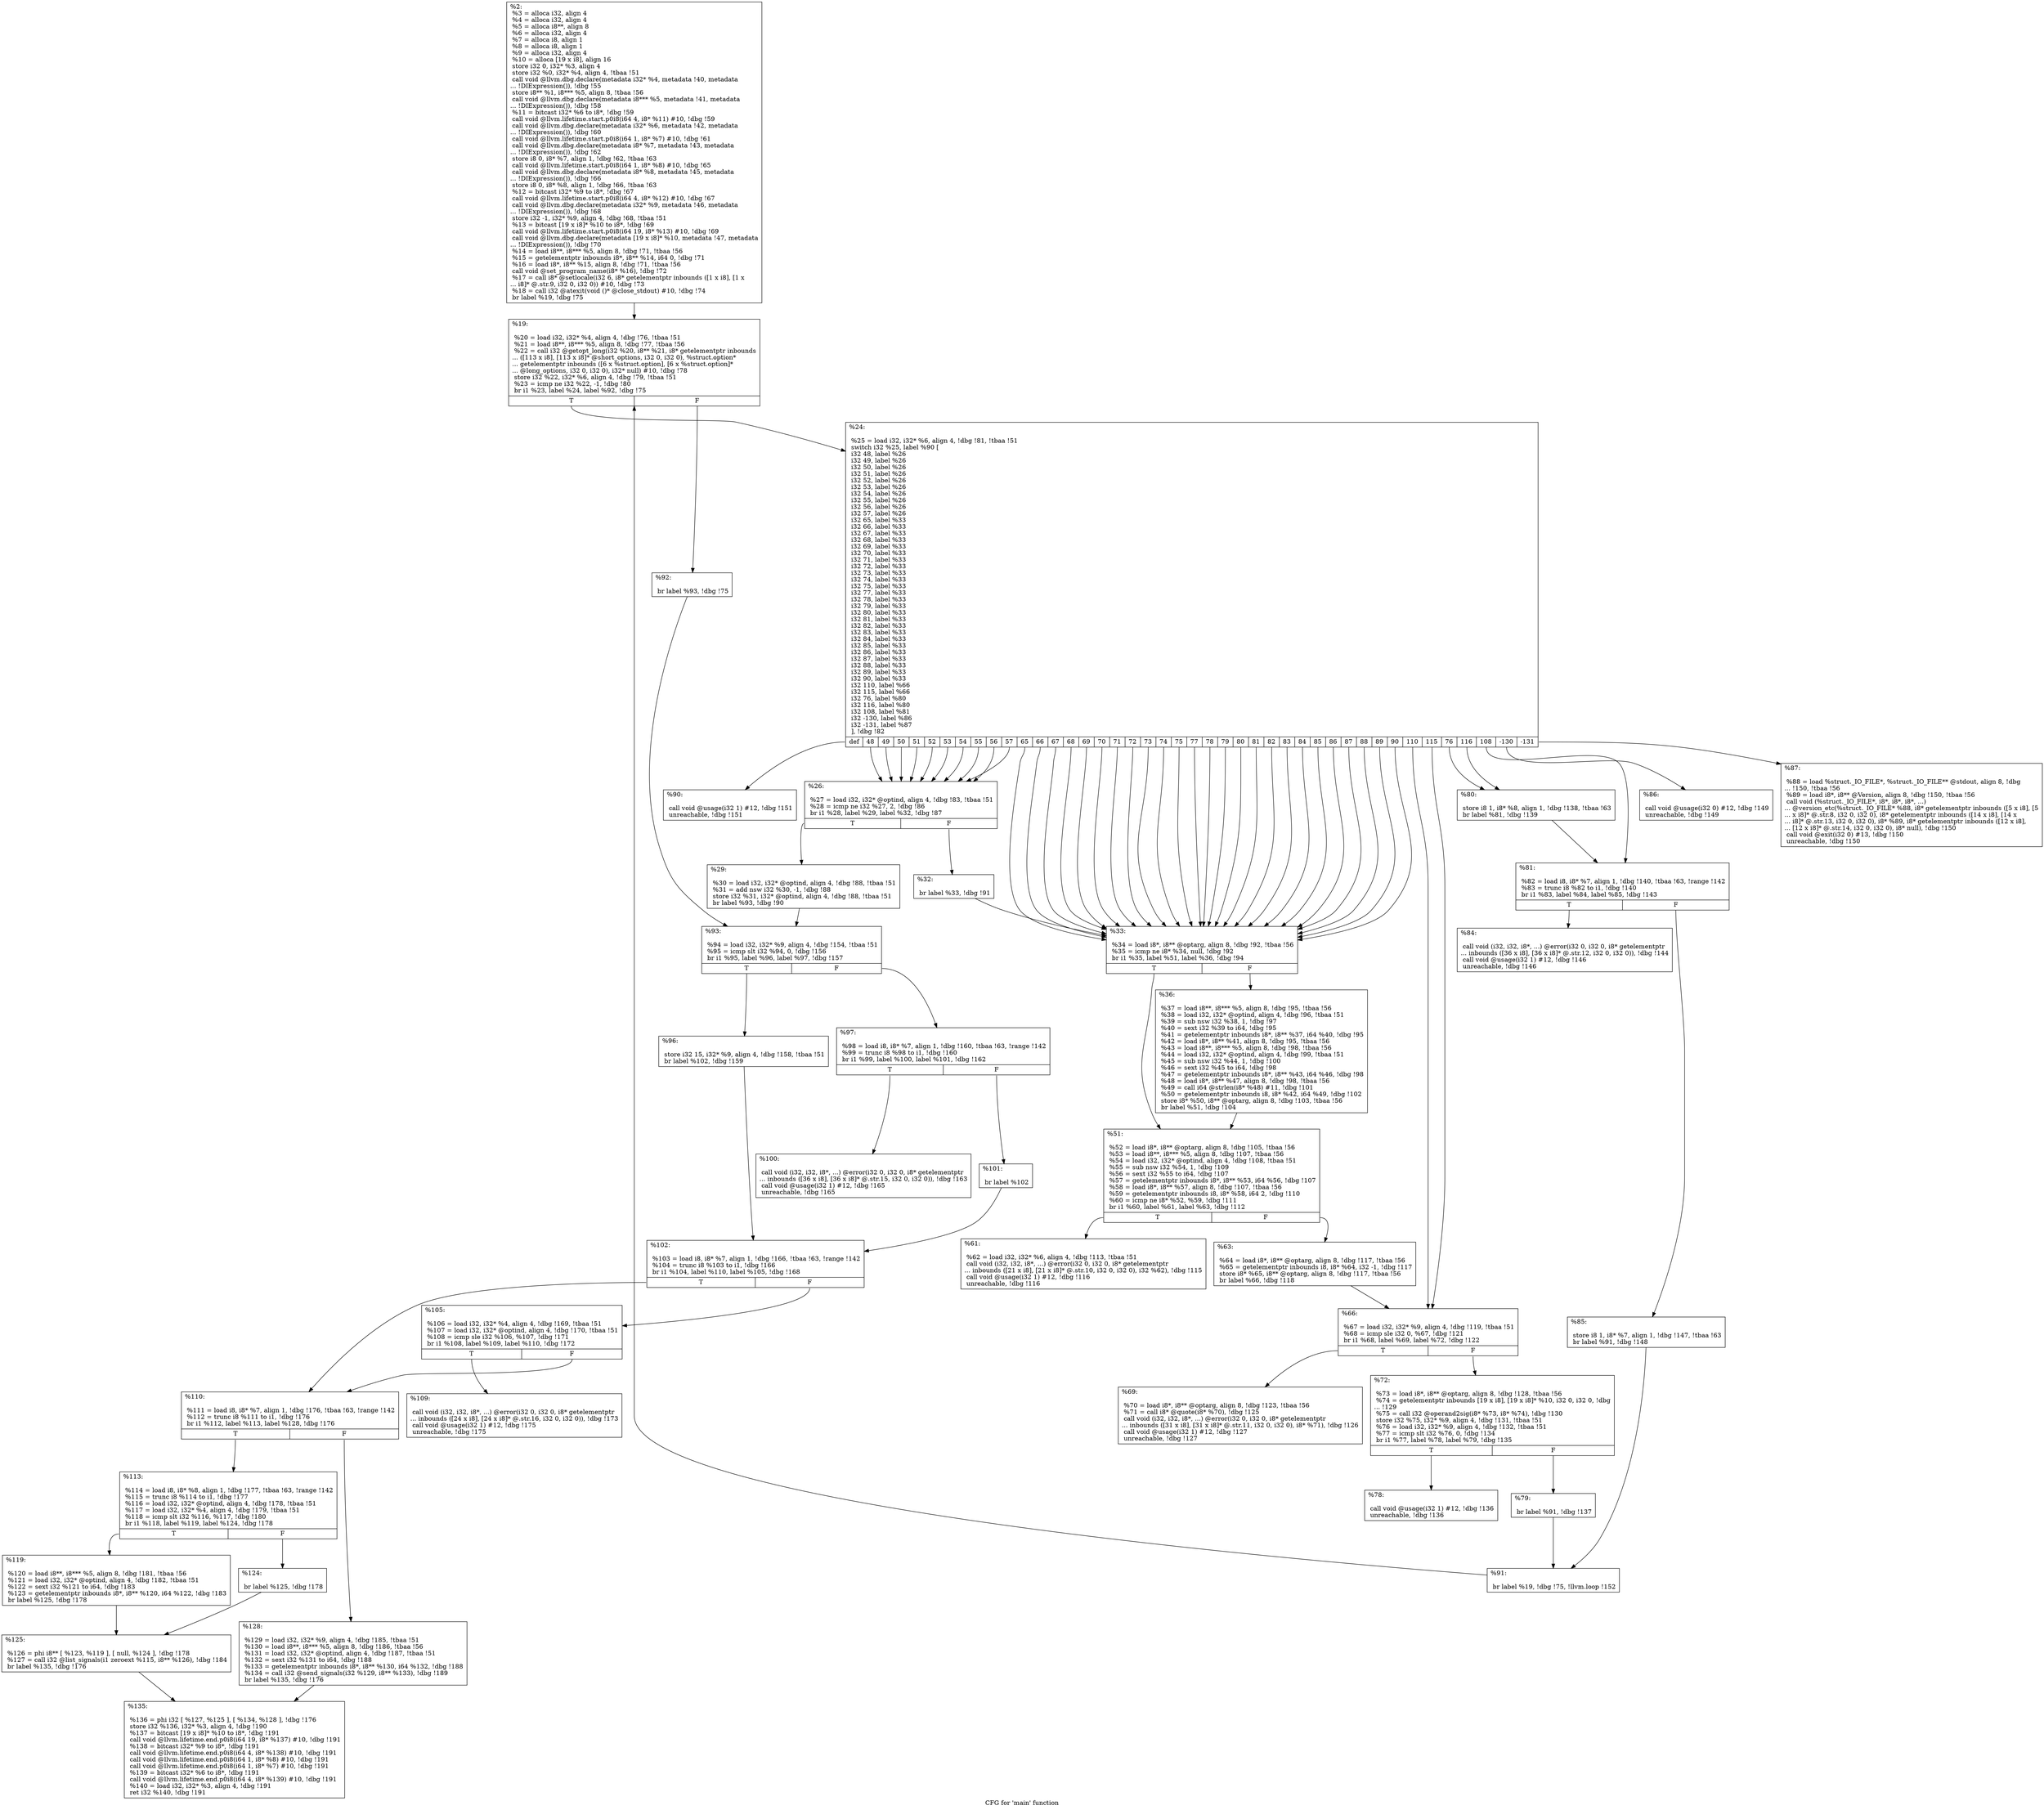 digraph "CFG for 'main' function" {
	label="CFG for 'main' function";

	Node0x1db5840 [shape=record,label="{%2:\l  %3 = alloca i32, align 4\l  %4 = alloca i32, align 4\l  %5 = alloca i8**, align 8\l  %6 = alloca i32, align 4\l  %7 = alloca i8, align 1\l  %8 = alloca i8, align 1\l  %9 = alloca i32, align 4\l  %10 = alloca [19 x i8], align 16\l  store i32 0, i32* %3, align 4\l  store i32 %0, i32* %4, align 4, !tbaa !51\l  call void @llvm.dbg.declare(metadata i32* %4, metadata !40, metadata\l... !DIExpression()), !dbg !55\l  store i8** %1, i8*** %5, align 8, !tbaa !56\l  call void @llvm.dbg.declare(metadata i8*** %5, metadata !41, metadata\l... !DIExpression()), !dbg !58\l  %11 = bitcast i32* %6 to i8*, !dbg !59\l  call void @llvm.lifetime.start.p0i8(i64 4, i8* %11) #10, !dbg !59\l  call void @llvm.dbg.declare(metadata i32* %6, metadata !42, metadata\l... !DIExpression()), !dbg !60\l  call void @llvm.lifetime.start.p0i8(i64 1, i8* %7) #10, !dbg !61\l  call void @llvm.dbg.declare(metadata i8* %7, metadata !43, metadata\l... !DIExpression()), !dbg !62\l  store i8 0, i8* %7, align 1, !dbg !62, !tbaa !63\l  call void @llvm.lifetime.start.p0i8(i64 1, i8* %8) #10, !dbg !65\l  call void @llvm.dbg.declare(metadata i8* %8, metadata !45, metadata\l... !DIExpression()), !dbg !66\l  store i8 0, i8* %8, align 1, !dbg !66, !tbaa !63\l  %12 = bitcast i32* %9 to i8*, !dbg !67\l  call void @llvm.lifetime.start.p0i8(i64 4, i8* %12) #10, !dbg !67\l  call void @llvm.dbg.declare(metadata i32* %9, metadata !46, metadata\l... !DIExpression()), !dbg !68\l  store i32 -1, i32* %9, align 4, !dbg !68, !tbaa !51\l  %13 = bitcast [19 x i8]* %10 to i8*, !dbg !69\l  call void @llvm.lifetime.start.p0i8(i64 19, i8* %13) #10, !dbg !69\l  call void @llvm.dbg.declare(metadata [19 x i8]* %10, metadata !47, metadata\l... !DIExpression()), !dbg !70\l  %14 = load i8**, i8*** %5, align 8, !dbg !71, !tbaa !56\l  %15 = getelementptr inbounds i8*, i8** %14, i64 0, !dbg !71\l  %16 = load i8*, i8** %15, align 8, !dbg !71, !tbaa !56\l  call void @set_program_name(i8* %16), !dbg !72\l  %17 = call i8* @setlocale(i32 6, i8* getelementptr inbounds ([1 x i8], [1 x\l... i8]* @.str.9, i32 0, i32 0)) #10, !dbg !73\l  %18 = call i32 @atexit(void ()* @close_stdout) #10, !dbg !74\l  br label %19, !dbg !75\l}"];
	Node0x1db5840 -> Node0x1db59e0;
	Node0x1db59e0 [shape=record,label="{%19:\l\l  %20 = load i32, i32* %4, align 4, !dbg !76, !tbaa !51\l  %21 = load i8**, i8*** %5, align 8, !dbg !77, !tbaa !56\l  %22 = call i32 @getopt_long(i32 %20, i8** %21, i8* getelementptr inbounds\l... ([113 x i8], [113 x i8]* @short_options, i32 0, i32 0), %struct.option*\l... getelementptr inbounds ([6 x %struct.option], [6 x %struct.option]*\l... @long_options, i32 0, i32 0), i32* null) #10, !dbg !78\l  store i32 %22, i32* %6, align 4, !dbg !79, !tbaa !51\l  %23 = icmp ne i32 %22, -1, !dbg !80\l  br i1 %23, label %24, label %92, !dbg !75\l|{<s0>T|<s1>F}}"];
	Node0x1db59e0:s0 -> Node0x1db5a30;
	Node0x1db59e0:s1 -> Node0x1db6110;
	Node0x1db5a30 [shape=record,label="{%24:\l\l  %25 = load i32, i32* %6, align 4, !dbg !81, !tbaa !51\l  switch i32 %25, label %90 [\l    i32 48, label %26\l    i32 49, label %26\l    i32 50, label %26\l    i32 51, label %26\l    i32 52, label %26\l    i32 53, label %26\l    i32 54, label %26\l    i32 55, label %26\l    i32 56, label %26\l    i32 57, label %26\l    i32 65, label %33\l    i32 66, label %33\l    i32 67, label %33\l    i32 68, label %33\l    i32 69, label %33\l    i32 70, label %33\l    i32 71, label %33\l    i32 72, label %33\l    i32 73, label %33\l    i32 74, label %33\l    i32 75, label %33\l    i32 77, label %33\l    i32 78, label %33\l    i32 79, label %33\l    i32 80, label %33\l    i32 81, label %33\l    i32 82, label %33\l    i32 83, label %33\l    i32 84, label %33\l    i32 85, label %33\l    i32 86, label %33\l    i32 87, label %33\l    i32 88, label %33\l    i32 89, label %33\l    i32 90, label %33\l    i32 110, label %66\l    i32 115, label %66\l    i32 76, label %80\l    i32 116, label %80\l    i32 108, label %81\l    i32 -130, label %86\l    i32 -131, label %87\l  ], !dbg !82\l|{<s0>def|<s1>48|<s2>49|<s3>50|<s4>51|<s5>52|<s6>53|<s7>54|<s8>55|<s9>56|<s10>57|<s11>65|<s12>66|<s13>67|<s14>68|<s15>69|<s16>70|<s17>71|<s18>72|<s19>73|<s20>74|<s21>75|<s22>77|<s23>78|<s24>79|<s25>80|<s26>81|<s27>82|<s28>83|<s29>84|<s30>85|<s31>86|<s32>87|<s33>88|<s34>89|<s35>90|<s36>110|<s37>115|<s38>76|<s39>116|<s40>108|<s41>-130|<s42>-131}}"];
	Node0x1db5a30:s0 -> Node0x1db6070;
	Node0x1db5a30:s1 -> Node0x1db5a80;
	Node0x1db5a30:s2 -> Node0x1db5a80;
	Node0x1db5a30:s3 -> Node0x1db5a80;
	Node0x1db5a30:s4 -> Node0x1db5a80;
	Node0x1db5a30:s5 -> Node0x1db5a80;
	Node0x1db5a30:s6 -> Node0x1db5a80;
	Node0x1db5a30:s7 -> Node0x1db5a80;
	Node0x1db5a30:s8 -> Node0x1db5a80;
	Node0x1db5a30:s9 -> Node0x1db5a80;
	Node0x1db5a30:s10 -> Node0x1db5a80;
	Node0x1db5a30:s11 -> Node0x1db5b70;
	Node0x1db5a30:s12 -> Node0x1db5b70;
	Node0x1db5a30:s13 -> Node0x1db5b70;
	Node0x1db5a30:s14 -> Node0x1db5b70;
	Node0x1db5a30:s15 -> Node0x1db5b70;
	Node0x1db5a30:s16 -> Node0x1db5b70;
	Node0x1db5a30:s17 -> Node0x1db5b70;
	Node0x1db5a30:s18 -> Node0x1db5b70;
	Node0x1db5a30:s19 -> Node0x1db5b70;
	Node0x1db5a30:s20 -> Node0x1db5b70;
	Node0x1db5a30:s21 -> Node0x1db5b70;
	Node0x1db5a30:s22 -> Node0x1db5b70;
	Node0x1db5a30:s23 -> Node0x1db5b70;
	Node0x1db5a30:s24 -> Node0x1db5b70;
	Node0x1db5a30:s25 -> Node0x1db5b70;
	Node0x1db5a30:s26 -> Node0x1db5b70;
	Node0x1db5a30:s27 -> Node0x1db5b70;
	Node0x1db5a30:s28 -> Node0x1db5b70;
	Node0x1db5a30:s29 -> Node0x1db5b70;
	Node0x1db5a30:s30 -> Node0x1db5b70;
	Node0x1db5a30:s31 -> Node0x1db5b70;
	Node0x1db5a30:s32 -> Node0x1db5b70;
	Node0x1db5a30:s33 -> Node0x1db5b70;
	Node0x1db5a30:s34 -> Node0x1db5b70;
	Node0x1db5a30:s35 -> Node0x1db5b70;
	Node0x1db5a30:s36 -> Node0x1db5d00;
	Node0x1db5a30:s37 -> Node0x1db5d00;
	Node0x1db5a30:s38 -> Node0x1db5e90;
	Node0x1db5a30:s39 -> Node0x1db5e90;
	Node0x1db5a30:s40 -> Node0x1db5ee0;
	Node0x1db5a30:s41 -> Node0x1db5fd0;
	Node0x1db5a30:s42 -> Node0x1db6020;
	Node0x1db5a80 [shape=record,label="{%26:\l\l  %27 = load i32, i32* @optind, align 4, !dbg !83, !tbaa !51\l  %28 = icmp ne i32 %27, 2, !dbg !86\l  br i1 %28, label %29, label %32, !dbg !87\l|{<s0>T|<s1>F}}"];
	Node0x1db5a80:s0 -> Node0x1db5ad0;
	Node0x1db5a80:s1 -> Node0x1db5b20;
	Node0x1db5ad0 [shape=record,label="{%29:\l\l  %30 = load i32, i32* @optind, align 4, !dbg !88, !tbaa !51\l  %31 = add nsw i32 %30, -1, !dbg !88\l  store i32 %31, i32* @optind, align 4, !dbg !88, !tbaa !51\l  br label %93, !dbg !90\l}"];
	Node0x1db5ad0 -> Node0x1db6160;
	Node0x1db5b20 [shape=record,label="{%32:\l\l  br label %33, !dbg !91\l}"];
	Node0x1db5b20 -> Node0x1db5b70;
	Node0x1db5b70 [shape=record,label="{%33:\l\l  %34 = load i8*, i8** @optarg, align 8, !dbg !92, !tbaa !56\l  %35 = icmp ne i8* %34, null, !dbg !92\l  br i1 %35, label %51, label %36, !dbg !94\l|{<s0>T|<s1>F}}"];
	Node0x1db5b70:s0 -> Node0x1db5c10;
	Node0x1db5b70:s1 -> Node0x1db5bc0;
	Node0x1db5bc0 [shape=record,label="{%36:\l\l  %37 = load i8**, i8*** %5, align 8, !dbg !95, !tbaa !56\l  %38 = load i32, i32* @optind, align 4, !dbg !96, !tbaa !51\l  %39 = sub nsw i32 %38, 1, !dbg !97\l  %40 = sext i32 %39 to i64, !dbg !95\l  %41 = getelementptr inbounds i8*, i8** %37, i64 %40, !dbg !95\l  %42 = load i8*, i8** %41, align 8, !dbg !95, !tbaa !56\l  %43 = load i8**, i8*** %5, align 8, !dbg !98, !tbaa !56\l  %44 = load i32, i32* @optind, align 4, !dbg !99, !tbaa !51\l  %45 = sub nsw i32 %44, 1, !dbg !100\l  %46 = sext i32 %45 to i64, !dbg !98\l  %47 = getelementptr inbounds i8*, i8** %43, i64 %46, !dbg !98\l  %48 = load i8*, i8** %47, align 8, !dbg !98, !tbaa !56\l  %49 = call i64 @strlen(i8* %48) #11, !dbg !101\l  %50 = getelementptr inbounds i8, i8* %42, i64 %49, !dbg !102\l  store i8* %50, i8** @optarg, align 8, !dbg !103, !tbaa !56\l  br label %51, !dbg !104\l}"];
	Node0x1db5bc0 -> Node0x1db5c10;
	Node0x1db5c10 [shape=record,label="{%51:\l\l  %52 = load i8*, i8** @optarg, align 8, !dbg !105, !tbaa !56\l  %53 = load i8**, i8*** %5, align 8, !dbg !107, !tbaa !56\l  %54 = load i32, i32* @optind, align 4, !dbg !108, !tbaa !51\l  %55 = sub nsw i32 %54, 1, !dbg !109\l  %56 = sext i32 %55 to i64, !dbg !107\l  %57 = getelementptr inbounds i8*, i8** %53, i64 %56, !dbg !107\l  %58 = load i8*, i8** %57, align 8, !dbg !107, !tbaa !56\l  %59 = getelementptr inbounds i8, i8* %58, i64 2, !dbg !110\l  %60 = icmp ne i8* %52, %59, !dbg !111\l  br i1 %60, label %61, label %63, !dbg !112\l|{<s0>T|<s1>F}}"];
	Node0x1db5c10:s0 -> Node0x1db5c60;
	Node0x1db5c10:s1 -> Node0x1db5cb0;
	Node0x1db5c60 [shape=record,label="{%61:\l\l  %62 = load i32, i32* %6, align 4, !dbg !113, !tbaa !51\l  call void (i32, i32, i8*, ...) @error(i32 0, i32 0, i8* getelementptr\l... inbounds ([21 x i8], [21 x i8]* @.str.10, i32 0, i32 0), i32 %62), !dbg !115\l  call void @usage(i32 1) #12, !dbg !116\l  unreachable, !dbg !116\l}"];
	Node0x1db5cb0 [shape=record,label="{%63:\l\l  %64 = load i8*, i8** @optarg, align 8, !dbg !117, !tbaa !56\l  %65 = getelementptr inbounds i8, i8* %64, i32 -1, !dbg !117\l  store i8* %65, i8** @optarg, align 8, !dbg !117, !tbaa !56\l  br label %66, !dbg !118\l}"];
	Node0x1db5cb0 -> Node0x1db5d00;
	Node0x1db5d00 [shape=record,label="{%66:\l\l  %67 = load i32, i32* %9, align 4, !dbg !119, !tbaa !51\l  %68 = icmp sle i32 0, %67, !dbg !121\l  br i1 %68, label %69, label %72, !dbg !122\l|{<s0>T|<s1>F}}"];
	Node0x1db5d00:s0 -> Node0x1db5d50;
	Node0x1db5d00:s1 -> Node0x1db5da0;
	Node0x1db5d50 [shape=record,label="{%69:\l\l  %70 = load i8*, i8** @optarg, align 8, !dbg !123, !tbaa !56\l  %71 = call i8* @quote(i8* %70), !dbg !125\l  call void (i32, i32, i8*, ...) @error(i32 0, i32 0, i8* getelementptr\l... inbounds ([31 x i8], [31 x i8]* @.str.11, i32 0, i32 0), i8* %71), !dbg !126\l  call void @usage(i32 1) #12, !dbg !127\l  unreachable, !dbg !127\l}"];
	Node0x1db5da0 [shape=record,label="{%72:\l\l  %73 = load i8*, i8** @optarg, align 8, !dbg !128, !tbaa !56\l  %74 = getelementptr inbounds [19 x i8], [19 x i8]* %10, i32 0, i32 0, !dbg\l... !129\l  %75 = call i32 @operand2sig(i8* %73, i8* %74), !dbg !130\l  store i32 %75, i32* %9, align 4, !dbg !131, !tbaa !51\l  %76 = load i32, i32* %9, align 4, !dbg !132, !tbaa !51\l  %77 = icmp slt i32 %76, 0, !dbg !134\l  br i1 %77, label %78, label %79, !dbg !135\l|{<s0>T|<s1>F}}"];
	Node0x1db5da0:s0 -> Node0x1db5df0;
	Node0x1db5da0:s1 -> Node0x1db5e40;
	Node0x1db5df0 [shape=record,label="{%78:\l\l  call void @usage(i32 1) #12, !dbg !136\l  unreachable, !dbg !136\l}"];
	Node0x1db5e40 [shape=record,label="{%79:\l\l  br label %91, !dbg !137\l}"];
	Node0x1db5e40 -> Node0x1db60c0;
	Node0x1db5e90 [shape=record,label="{%80:\l\l  store i8 1, i8* %8, align 1, !dbg !138, !tbaa !63\l  br label %81, !dbg !139\l}"];
	Node0x1db5e90 -> Node0x1db5ee0;
	Node0x1db5ee0 [shape=record,label="{%81:\l\l  %82 = load i8, i8* %7, align 1, !dbg !140, !tbaa !63, !range !142\l  %83 = trunc i8 %82 to i1, !dbg !140\l  br i1 %83, label %84, label %85, !dbg !143\l|{<s0>T|<s1>F}}"];
	Node0x1db5ee0:s0 -> Node0x1db5f30;
	Node0x1db5ee0:s1 -> Node0x1db5f80;
	Node0x1db5f30 [shape=record,label="{%84:\l\l  call void (i32, i32, i8*, ...) @error(i32 0, i32 0, i8* getelementptr\l... inbounds ([36 x i8], [36 x i8]* @.str.12, i32 0, i32 0)), !dbg !144\l  call void @usage(i32 1) #12, !dbg !146\l  unreachable, !dbg !146\l}"];
	Node0x1db5f80 [shape=record,label="{%85:\l\l  store i8 1, i8* %7, align 1, !dbg !147, !tbaa !63\l  br label %91, !dbg !148\l}"];
	Node0x1db5f80 -> Node0x1db60c0;
	Node0x1db5fd0 [shape=record,label="{%86:\l\l  call void @usage(i32 0) #12, !dbg !149\l  unreachable, !dbg !149\l}"];
	Node0x1db6020 [shape=record,label="{%87:\l\l  %88 = load %struct._IO_FILE*, %struct._IO_FILE** @stdout, align 8, !dbg\l... !150, !tbaa !56\l  %89 = load i8*, i8** @Version, align 8, !dbg !150, !tbaa !56\l  call void (%struct._IO_FILE*, i8*, i8*, i8*, ...)\l... @version_etc(%struct._IO_FILE* %88, i8* getelementptr inbounds ([5 x i8], [5\l... x i8]* @.str.8, i32 0, i32 0), i8* getelementptr inbounds ([14 x i8], [14 x\l... i8]* @.str.13, i32 0, i32 0), i8* %89, i8* getelementptr inbounds ([12 x i8],\l... [12 x i8]* @.str.14, i32 0, i32 0), i8* null), !dbg !150\l  call void @exit(i32 0) #13, !dbg !150\l  unreachable, !dbg !150\l}"];
	Node0x1db6070 [shape=record,label="{%90:\l\l  call void @usage(i32 1) #12, !dbg !151\l  unreachable, !dbg !151\l}"];
	Node0x1db60c0 [shape=record,label="{%91:\l\l  br label %19, !dbg !75, !llvm.loop !152\l}"];
	Node0x1db60c0 -> Node0x1db59e0;
	Node0x1db6110 [shape=record,label="{%92:\l\l  br label %93, !dbg !75\l}"];
	Node0x1db6110 -> Node0x1db6160;
	Node0x1db6160 [shape=record,label="{%93:\l\l  %94 = load i32, i32* %9, align 4, !dbg !154, !tbaa !51\l  %95 = icmp slt i32 %94, 0, !dbg !156\l  br i1 %95, label %96, label %97, !dbg !157\l|{<s0>T|<s1>F}}"];
	Node0x1db6160:s0 -> Node0x1db61b0;
	Node0x1db6160:s1 -> Node0x1db6200;
	Node0x1db61b0 [shape=record,label="{%96:\l\l  store i32 15, i32* %9, align 4, !dbg !158, !tbaa !51\l  br label %102, !dbg !159\l}"];
	Node0x1db61b0 -> Node0x1db62f0;
	Node0x1db6200 [shape=record,label="{%97:\l\l  %98 = load i8, i8* %7, align 1, !dbg !160, !tbaa !63, !range !142\l  %99 = trunc i8 %98 to i1, !dbg !160\l  br i1 %99, label %100, label %101, !dbg !162\l|{<s0>T|<s1>F}}"];
	Node0x1db6200:s0 -> Node0x1db6250;
	Node0x1db6200:s1 -> Node0x1db62a0;
	Node0x1db6250 [shape=record,label="{%100:\l\l  call void (i32, i32, i8*, ...) @error(i32 0, i32 0, i8* getelementptr\l... inbounds ([36 x i8], [36 x i8]* @.str.15, i32 0, i32 0)), !dbg !163\l  call void @usage(i32 1) #12, !dbg !165\l  unreachable, !dbg !165\l}"];
	Node0x1db62a0 [shape=record,label="{%101:\l\l  br label %102\l}"];
	Node0x1db62a0 -> Node0x1db62f0;
	Node0x1db62f0 [shape=record,label="{%102:\l\l  %103 = load i8, i8* %7, align 1, !dbg !166, !tbaa !63, !range !142\l  %104 = trunc i8 %103 to i1, !dbg !166\l  br i1 %104, label %110, label %105, !dbg !168\l|{<s0>T|<s1>F}}"];
	Node0x1db62f0:s0 -> Node0x1db63e0;
	Node0x1db62f0:s1 -> Node0x1db6340;
	Node0x1db6340 [shape=record,label="{%105:\l\l  %106 = load i32, i32* %4, align 4, !dbg !169, !tbaa !51\l  %107 = load i32, i32* @optind, align 4, !dbg !170, !tbaa !51\l  %108 = icmp sle i32 %106, %107, !dbg !171\l  br i1 %108, label %109, label %110, !dbg !172\l|{<s0>T|<s1>F}}"];
	Node0x1db6340:s0 -> Node0x1db6390;
	Node0x1db6340:s1 -> Node0x1db63e0;
	Node0x1db6390 [shape=record,label="{%109:\l\l  call void (i32, i32, i8*, ...) @error(i32 0, i32 0, i8* getelementptr\l... inbounds ([24 x i8], [24 x i8]* @.str.16, i32 0, i32 0)), !dbg !173\l  call void @usage(i32 1) #12, !dbg !175\l  unreachable, !dbg !175\l}"];
	Node0x1db63e0 [shape=record,label="{%110:\l\l  %111 = load i8, i8* %7, align 1, !dbg !176, !tbaa !63, !range !142\l  %112 = trunc i8 %111 to i1, !dbg !176\l  br i1 %112, label %113, label %128, !dbg !176\l|{<s0>T|<s1>F}}"];
	Node0x1db63e0:s0 -> Node0x1db6430;
	Node0x1db63e0:s1 -> Node0x1db6570;
	Node0x1db6430 [shape=record,label="{%113:\l\l  %114 = load i8, i8* %8, align 1, !dbg !177, !tbaa !63, !range !142\l  %115 = trunc i8 %114 to i1, !dbg !177\l  %116 = load i32, i32* @optind, align 4, !dbg !178, !tbaa !51\l  %117 = load i32, i32* %4, align 4, !dbg !179, !tbaa !51\l  %118 = icmp slt i32 %116, %117, !dbg !180\l  br i1 %118, label %119, label %124, !dbg !178\l|{<s0>T|<s1>F}}"];
	Node0x1db6430:s0 -> Node0x1db6480;
	Node0x1db6430:s1 -> Node0x1db64d0;
	Node0x1db6480 [shape=record,label="{%119:\l\l  %120 = load i8**, i8*** %5, align 8, !dbg !181, !tbaa !56\l  %121 = load i32, i32* @optind, align 4, !dbg !182, !tbaa !51\l  %122 = sext i32 %121 to i64, !dbg !183\l  %123 = getelementptr inbounds i8*, i8** %120, i64 %122, !dbg !183\l  br label %125, !dbg !178\l}"];
	Node0x1db6480 -> Node0x1db6520;
	Node0x1db64d0 [shape=record,label="{%124:\l\l  br label %125, !dbg !178\l}"];
	Node0x1db64d0 -> Node0x1db6520;
	Node0x1db6520 [shape=record,label="{%125:\l\l  %126 = phi i8** [ %123, %119 ], [ null, %124 ], !dbg !178\l  %127 = call i32 @list_signals(i1 zeroext %115, i8** %126), !dbg !184\l  br label %135, !dbg !176\l}"];
	Node0x1db6520 -> Node0x1db65c0;
	Node0x1db6570 [shape=record,label="{%128:\l\l  %129 = load i32, i32* %9, align 4, !dbg !185, !tbaa !51\l  %130 = load i8**, i8*** %5, align 8, !dbg !186, !tbaa !56\l  %131 = load i32, i32* @optind, align 4, !dbg !187, !tbaa !51\l  %132 = sext i32 %131 to i64, !dbg !188\l  %133 = getelementptr inbounds i8*, i8** %130, i64 %132, !dbg !188\l  %134 = call i32 @send_signals(i32 %129, i8** %133), !dbg !189\l  br label %135, !dbg !176\l}"];
	Node0x1db6570 -> Node0x1db65c0;
	Node0x1db65c0 [shape=record,label="{%135:\l\l  %136 = phi i32 [ %127, %125 ], [ %134, %128 ], !dbg !176\l  store i32 %136, i32* %3, align 4, !dbg !190\l  %137 = bitcast [19 x i8]* %10 to i8*, !dbg !191\l  call void @llvm.lifetime.end.p0i8(i64 19, i8* %137) #10, !dbg !191\l  %138 = bitcast i32* %9 to i8*, !dbg !191\l  call void @llvm.lifetime.end.p0i8(i64 4, i8* %138) #10, !dbg !191\l  call void @llvm.lifetime.end.p0i8(i64 1, i8* %8) #10, !dbg !191\l  call void @llvm.lifetime.end.p0i8(i64 1, i8* %7) #10, !dbg !191\l  %139 = bitcast i32* %6 to i8*, !dbg !191\l  call void @llvm.lifetime.end.p0i8(i64 4, i8* %139) #10, !dbg !191\l  %140 = load i32, i32* %3, align 4, !dbg !191\l  ret i32 %140, !dbg !191\l}"];
}
